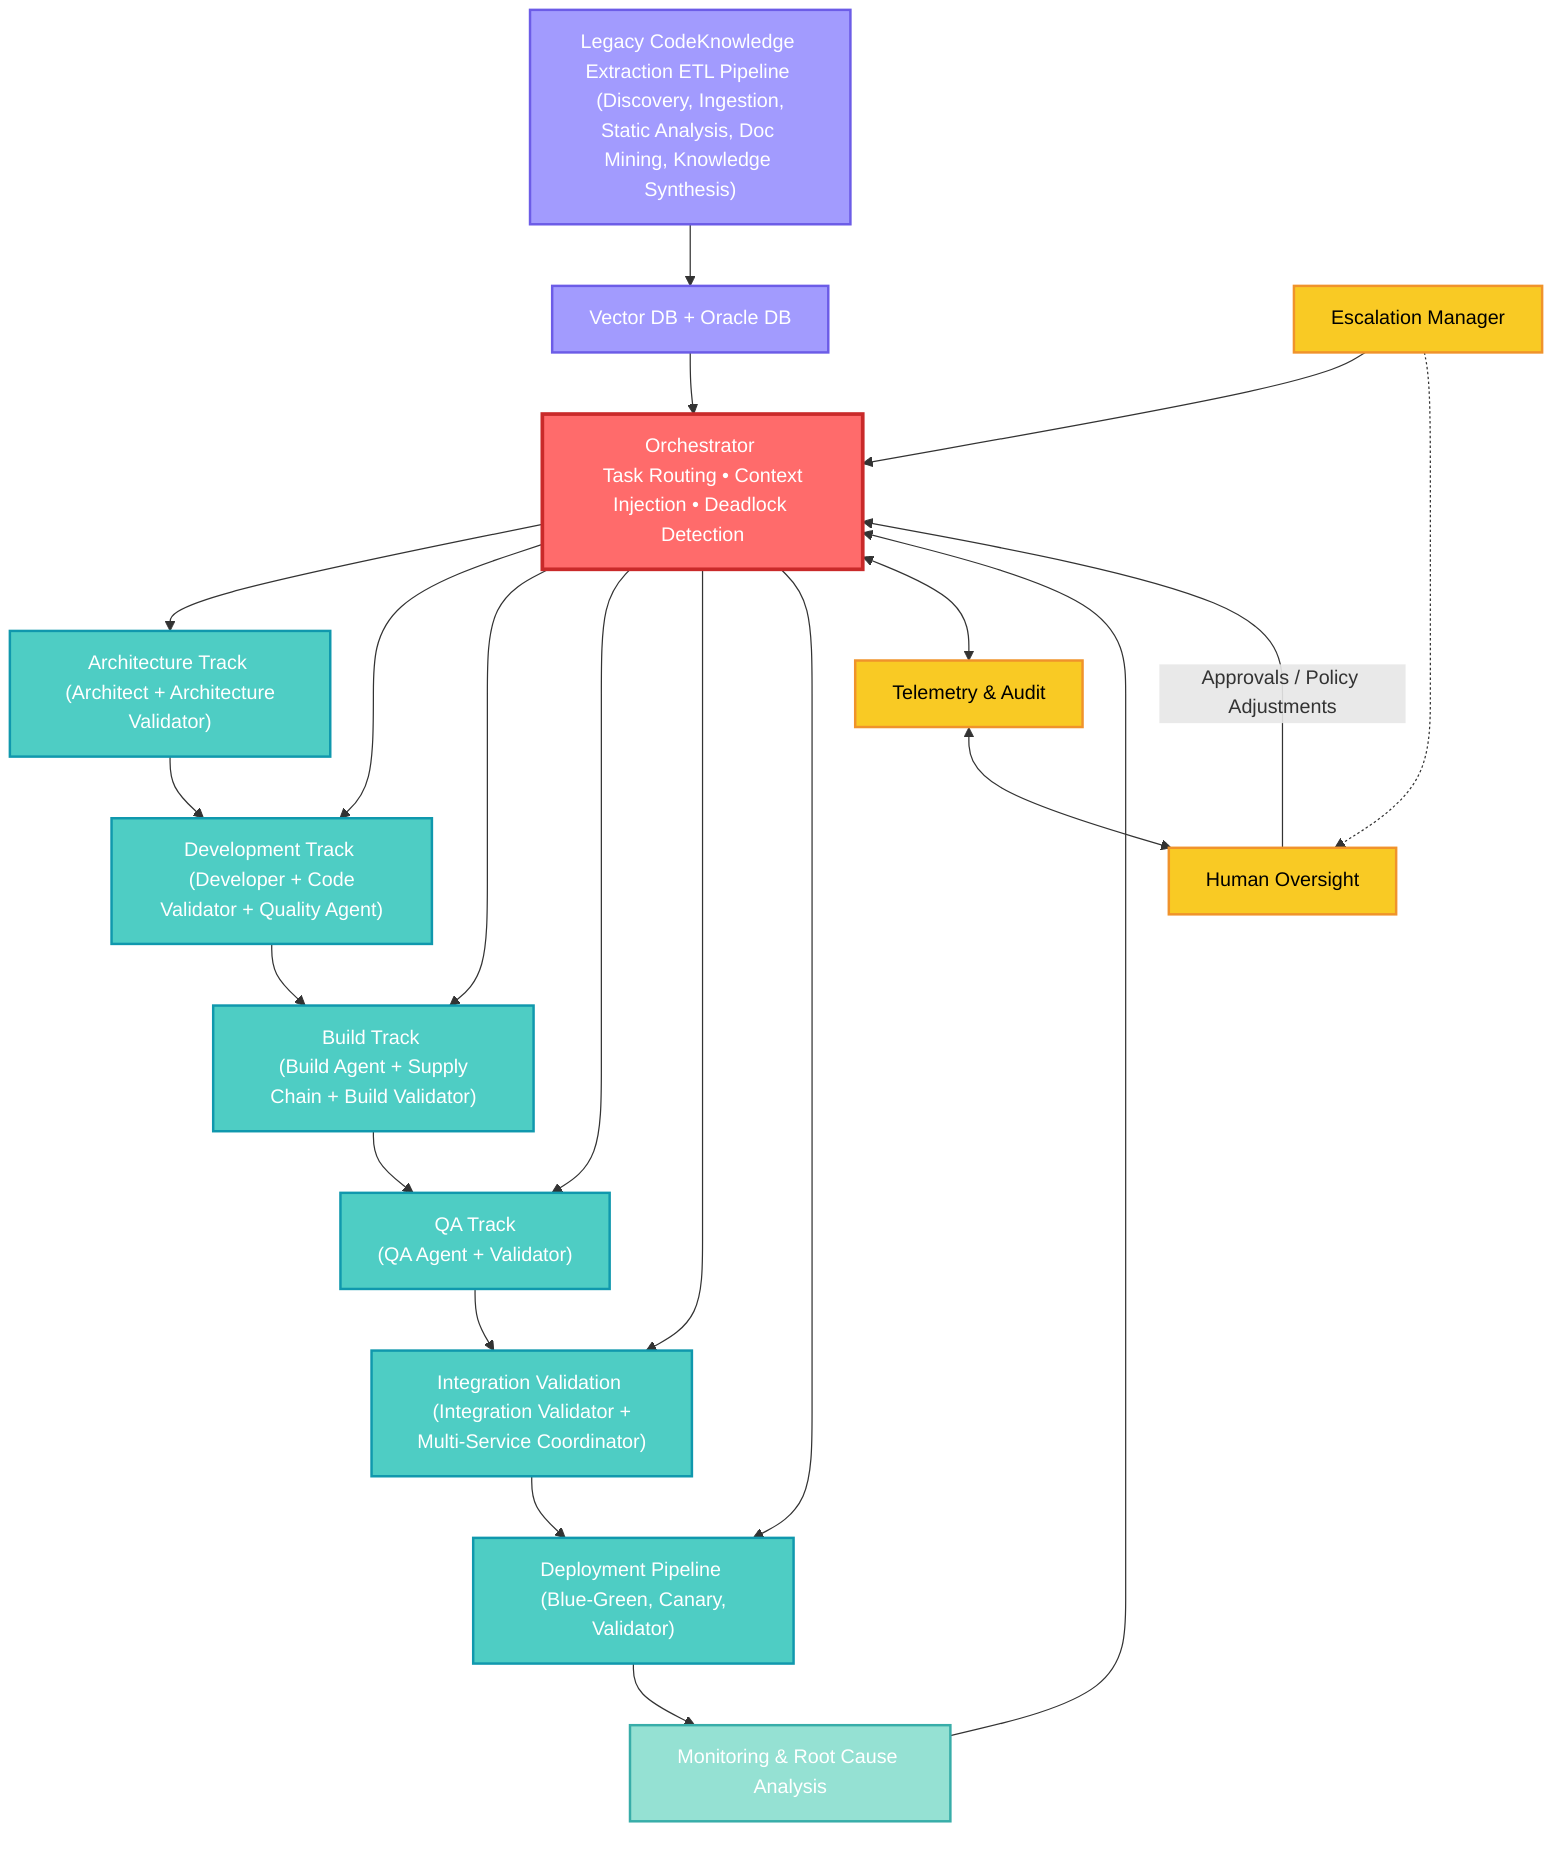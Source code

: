 graph TB
    %% Simplified high-level architecture

    %% Stage 0 & 1: ETL / Knowledge Extraction
    ETL["Legacy CodeKnowledge Extraction ETL Pipeline <br> (Discovery, Ingestion, Static Analysis, Doc Mining, Knowledge Synthesis)"]
    DataStores["Vector DB + Oracle DB"]

    %% Stage 2: Orchestration & Oversight
    Orchestrator["Orchestrator <br> Task Routing • Context Injection • Deadlock Detection"]
    Telemetry["Telemetry & Audit"]
    Escalation["Escalation Manager"]
    Oversight["Human Oversight"]

    %% Architecture Track
    ArchTrack["Architecture Track <br> (Architect + Architecture Validator)"]

    %% Development Track
    DevTrack["Development Track <br> (Developer + Code Validator + Quality Agent)"]

    %% Build Track
    BuildTrack["Build Track <br> (Build Agent + Supply Chain + Build Validator)"]

    %% QA Track
    QATrack["QA Track <br> (QA Agent + Validator)"]

    %% Integration Track
    IntTrack["Integration Validation <br> (Integration Validator + Multi-Service Coordinator)"]

    %% Deployment Track
    DeployTrack["Deployment Pipeline <br> (Blue-Green, Canary, Validator)"]

    %% Monitoring & Feedback
    Monitoring["Monitoring & Root Cause Analysis"]

    %% Core Data Flow
    ETL --> DataStores
    DataStores --> Orchestrator

    %% Orchestration dispatches to each track
    Orchestrator --> ArchTrack
    Orchestrator --> DevTrack
    Orchestrator --> BuildTrack
    Orchestrator --> QATrack
    Orchestrator --> IntTrack
    Orchestrator --> DeployTrack

    %% Downstream flow
    ArchTrack --> DevTrack --> BuildTrack --> QATrack --> IntTrack --> DeployTrack --> Monitoring

    %% Feedback loops
    Monitoring --> Orchestrator
    Orchestrator <--> Telemetry
    Telemetry <--> Oversight
    Escalation --> Orchestrator
    Escalation -.-> Oversight
    Oversight -->|Approvals / Policy Adjustments| Orchestrator

    %% Styling
    classDef etl fill:#a29bfe,stroke:#6c5ce7,stroke-width:2px,color:#fff
    classDef orchestrator fill:#ff6b6b,stroke:#c92a2a,stroke-width:3px,color:#fff
    classDef track fill:#4ecdc4,stroke:#1098ad,stroke-width:2px,color:#fff
    classDef monitor fill:#95e1d3,stroke:#38ada9,stroke-width:2px,color:#fff
    classDef oversight fill:#f9ca24,stroke:#f0932b,stroke-width:2px,color:#000

    class ETL etl
    class DataStores etl
    class Orchestrator orchestrator
    class ArchTrack,DevTrack,BuildTrack,QATrack,IntTrack,DeployTrack track
    class Monitoring monitor
    class Telemetry,Escalation,Oversight oversight